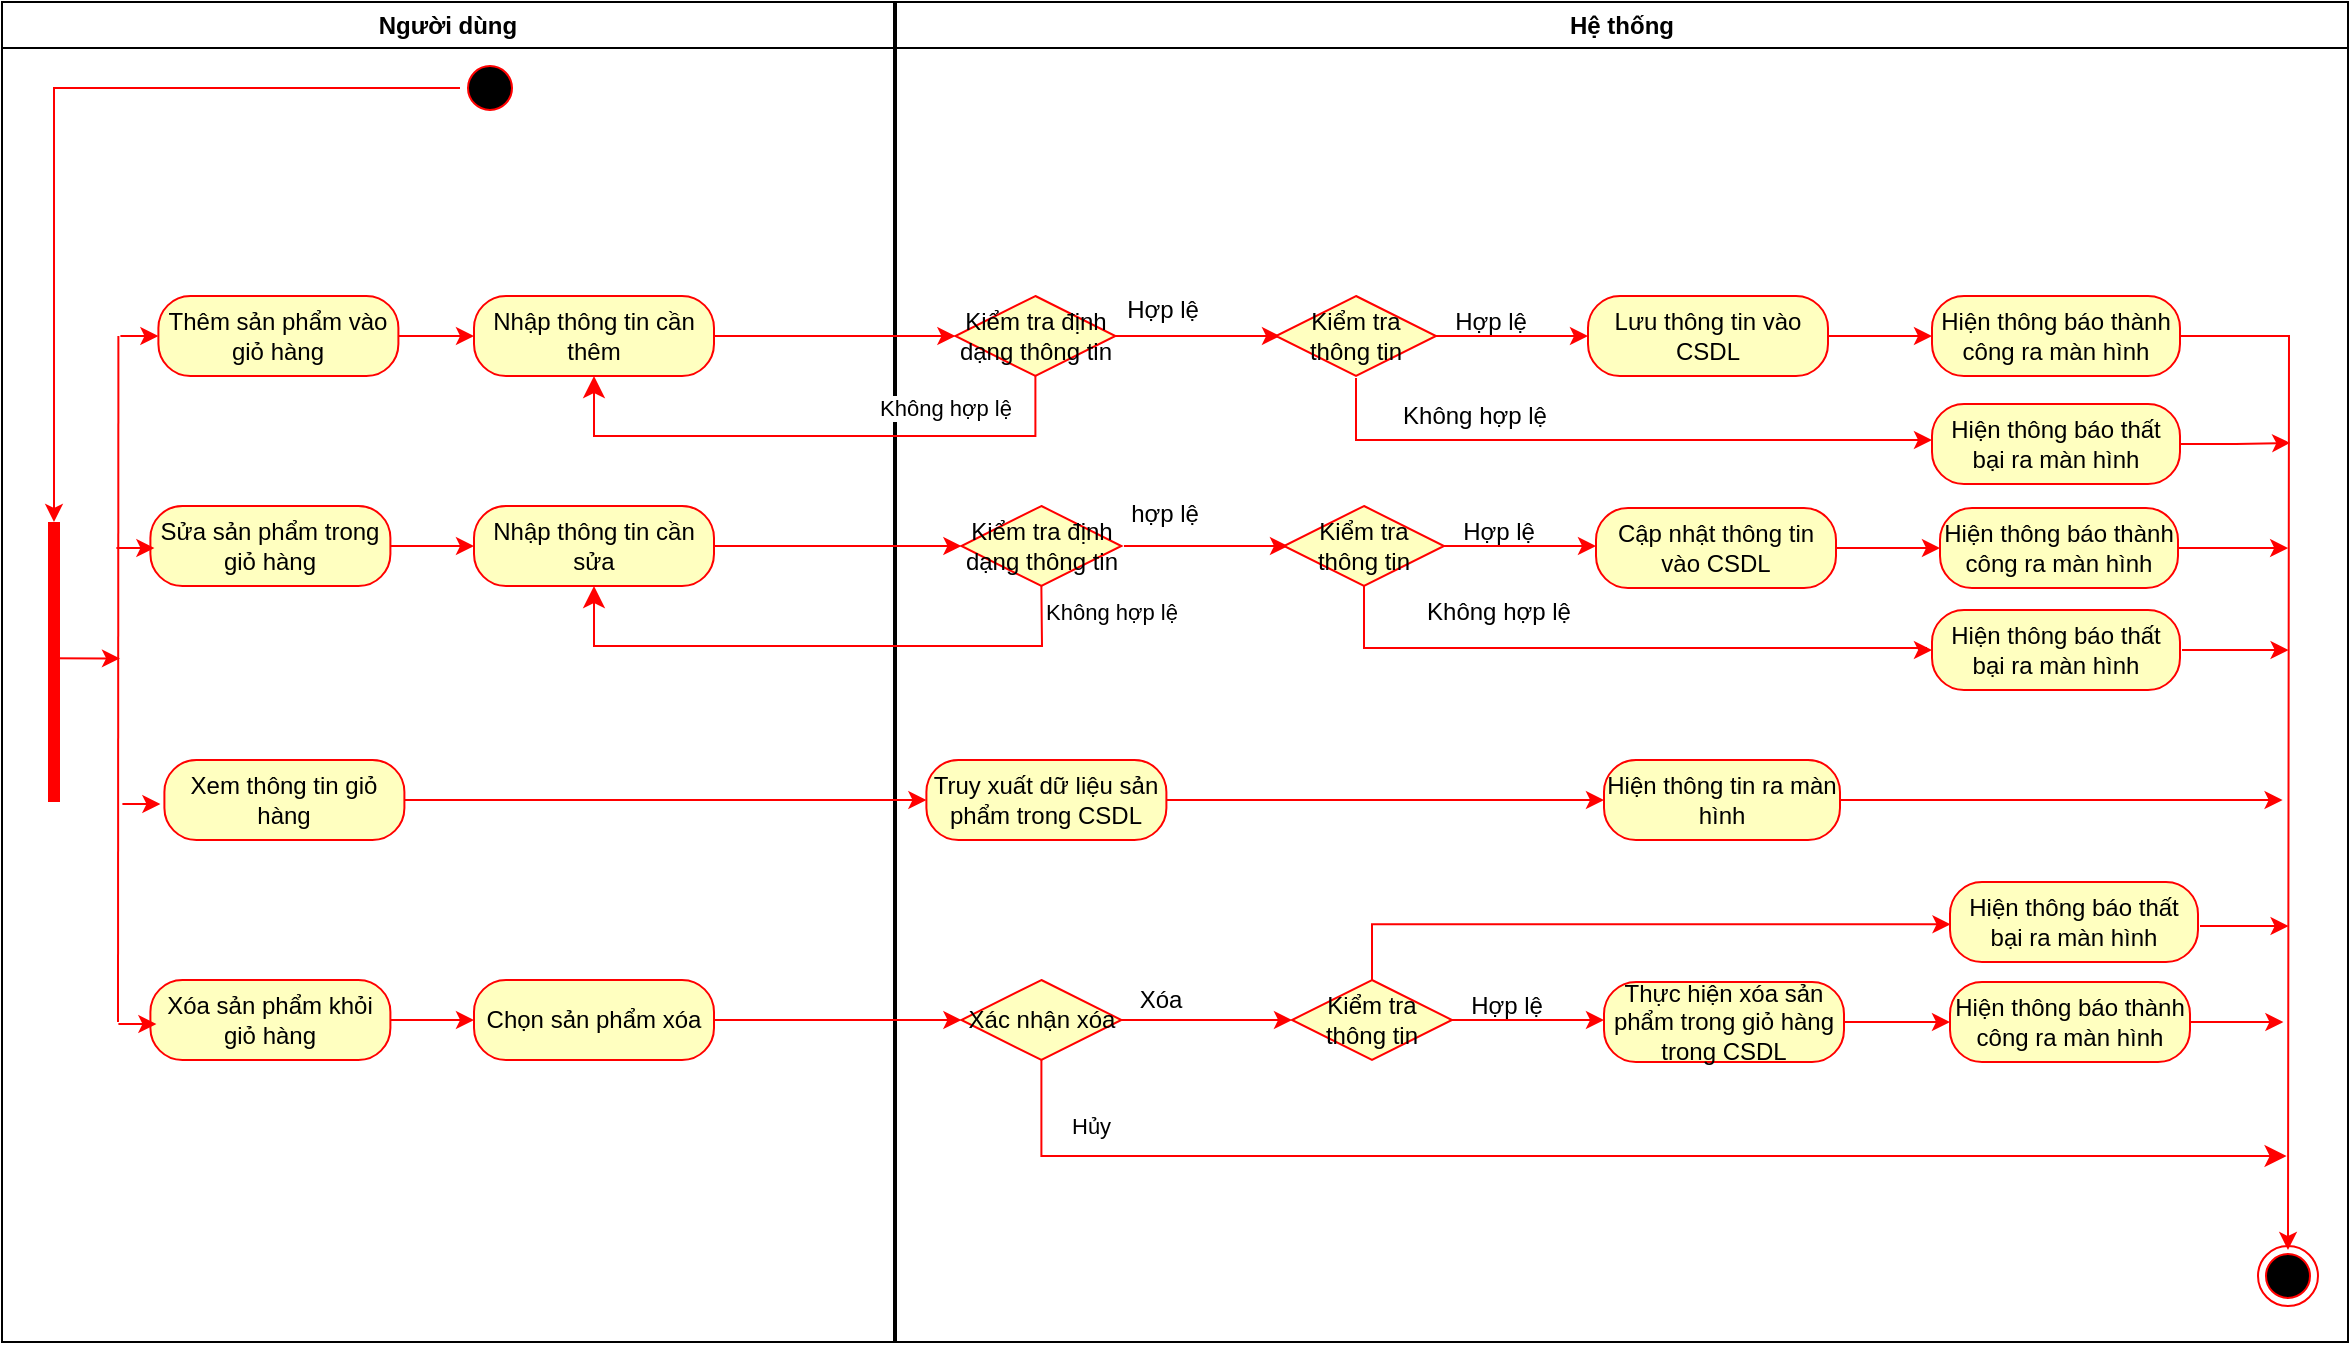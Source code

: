 <mxfile version="22.1.5" type="device">
  <diagram name="Page-1" id="G4Q9j4i7xg-BT46ppruZ">
    <mxGraphModel dx="2435" dy="860" grid="1" gridSize="10" guides="1" tooltips="1" connect="1" arrows="1" fold="1" page="1" pageScale="1" pageWidth="850" pageHeight="1100" math="0" shadow="0">
      <root>
        <mxCell id="0" />
        <mxCell id="1" parent="0" />
        <mxCell id="udKzYGghsLtnRSzkUSSG-156" value="Người dùng" style="swimlane;whiteSpace=wrap;html=1;strokeColor=#000000;" parent="1" vertex="1">
          <mxGeometry x="-105" y="10" width="446" height="670" as="geometry" />
        </mxCell>
        <mxCell id="udKzYGghsLtnRSzkUSSG-158" value="0" style="ellipse;html=1;shape=startState;fillColor=#000000;strokeColor=#FF0000;" parent="udKzYGghsLtnRSzkUSSG-156" vertex="1">
          <mxGeometry x="229" y="28" width="30" height="30" as="geometry" />
        </mxCell>
        <mxCell id="udKzYGghsLtnRSzkUSSG-161" value="" style="edgeStyle=orthogonalEdgeStyle;rounded=0;orthogonalLoop=1;jettySize=auto;html=1;strokeColor=#FF0000;exitX=0;exitY=0.5;exitDx=0;exitDy=0;entryX=0;entryY=0.5;entryDx=0;entryDy=0;entryPerimeter=0;" parent="udKzYGghsLtnRSzkUSSG-156" source="udKzYGghsLtnRSzkUSSG-158" target="udKzYGghsLtnRSzkUSSG-159" edge="1">
          <mxGeometry relative="1" as="geometry">
            <mxPoint x="184" y="103" as="sourcePoint" />
            <mxPoint x="283" y="177" as="targetPoint" />
          </mxGeometry>
        </mxCell>
        <mxCell id="udKzYGghsLtnRSzkUSSG-162" value="Nhập thông tin cần sửa" style="rounded=1;whiteSpace=wrap;html=1;arcSize=40;fontColor=#000000;fillColor=#ffffc0;strokeColor=#FF0000;" parent="udKzYGghsLtnRSzkUSSG-156" vertex="1">
          <mxGeometry x="236" y="252" width="120" height="40" as="geometry" />
        </mxCell>
        <mxCell id="udKzYGghsLtnRSzkUSSG-163" value="Nhập thông tin cần thêm" style="rounded=1;whiteSpace=wrap;html=1;arcSize=40;fontColor=#000000;fillColor=#ffffc0;strokeColor=#FF0000;" parent="udKzYGghsLtnRSzkUSSG-156" vertex="1">
          <mxGeometry x="236" y="147" width="120" height="40" as="geometry" />
        </mxCell>
        <mxCell id="udKzYGghsLtnRSzkUSSG-165" value="Chọn sản phẩm xóa" style="rounded=1;whiteSpace=wrap;html=1;arcSize=40;fontColor=#000000;fillColor=#ffffc0;strokeColor=#FF0000;" parent="udKzYGghsLtnRSzkUSSG-156" vertex="1">
          <mxGeometry x="236" y="489" width="120" height="40" as="geometry" />
        </mxCell>
        <mxCell id="udKzYGghsLtnRSzkUSSG-233" style="edgeStyle=orthogonalEdgeStyle;rounded=0;orthogonalLoop=1;jettySize=auto;html=1;exitX=0.487;exitY=0.767;exitDx=0;exitDy=0;strokeColor=#FF0000;exitPerimeter=0;" parent="udKzYGghsLtnRSzkUSSG-156" source="udKzYGghsLtnRSzkUSSG-159" edge="1">
          <mxGeometry relative="1" as="geometry">
            <mxPoint x="403" y="131.5" as="sourcePoint" />
            <mxPoint x="59" y="328.5" as="targetPoint" />
          </mxGeometry>
        </mxCell>
        <mxCell id="udKzYGghsLtnRSzkUSSG-159" value="" style="shape=line;html=1;strokeWidth=6;strokeColor=#FF0000;direction=south;" parent="udKzYGghsLtnRSzkUSSG-156" vertex="1">
          <mxGeometry x="21" y="260" width="10" height="140" as="geometry" />
        </mxCell>
        <mxCell id="udKzYGghsLtnRSzkUSSG-167" value="Hệ thống" style="swimlane;whiteSpace=wrap;html=1;strokeColor=#000000;" parent="1" vertex="1">
          <mxGeometry x="342" y="10" width="726" height="670" as="geometry">
            <mxRectangle x="420" y="10" width="90" height="30" as="alternateBounds" />
          </mxGeometry>
        </mxCell>
        <mxCell id="udKzYGghsLtnRSzkUSSG-168" value="Hợp lệ" style="text;html=1;align=center;verticalAlign=middle;resizable=0;points=[];autosize=1;strokeColor=none;fillColor=none;" parent="udKzYGghsLtnRSzkUSSG-167" vertex="1">
          <mxGeometry x="105.7" y="141" width="54" height="26" as="geometry" />
        </mxCell>
        <mxCell id="udKzYGghsLtnRSzkUSSG-169" value="Thêm sản phẩm vào giỏ hàng" style="rounded=1;whiteSpace=wrap;html=1;arcSize=40;fontColor=#000000;fillColor=#ffffc0;strokeColor=#FF0000;" parent="udKzYGghsLtnRSzkUSSG-167" vertex="1">
          <mxGeometry x="-368.8" y="147" width="120" height="40" as="geometry" />
        </mxCell>
        <mxCell id="udKzYGghsLtnRSzkUSSG-170" value="Sửa sản phẩm trong giỏ hàng" style="rounded=1;whiteSpace=wrap;html=1;arcSize=40;fontColor=#000000;fillColor=#ffffc0;strokeColor=#FF0000;" parent="udKzYGghsLtnRSzkUSSG-167" vertex="1">
          <mxGeometry x="-372.8" y="252" width="120" height="40" as="geometry" />
        </mxCell>
        <mxCell id="udKzYGghsLtnRSzkUSSG-171" value="Xóa sản phẩm khỏi giỏ hàng" style="rounded=1;whiteSpace=wrap;html=1;arcSize=40;fontColor=#000000;fillColor=#ffffc0;strokeColor=#FF0000;" parent="udKzYGghsLtnRSzkUSSG-167" vertex="1">
          <mxGeometry x="-372.8" y="489" width="120" height="40" as="geometry" />
        </mxCell>
        <mxCell id="udKzYGghsLtnRSzkUSSG-173" value="Xem thông tin giỏ hàng" style="rounded=1;whiteSpace=wrap;html=1;arcSize=40;fontColor=#000000;fillColor=#ffffc0;strokeColor=#FF0000;" parent="udKzYGghsLtnRSzkUSSG-167" vertex="1">
          <mxGeometry x="-365.8" y="379" width="120" height="40" as="geometry" />
        </mxCell>
        <mxCell id="udKzYGghsLtnRSzkUSSG-174" value="" style="endArrow=none;html=1;rounded=0;strokeColor=#FF0000;" parent="udKzYGghsLtnRSzkUSSG-167" edge="1">
          <mxGeometry width="50" height="50" relative="1" as="geometry">
            <mxPoint x="-389" y="510" as="sourcePoint" />
            <mxPoint x="-388.8" y="167" as="targetPoint" />
          </mxGeometry>
        </mxCell>
        <mxCell id="udKzYGghsLtnRSzkUSSG-175" value="Hủy" style="edgeStyle=orthogonalEdgeStyle;html=1;align=left;verticalAlign=top;endArrow=classic;endSize=8;strokeColor=#FF0000;rounded=0;endFill=1;exitX=0.5;exitY=1;exitDx=0;exitDy=0;" parent="udKzYGghsLtnRSzkUSSG-167" source="udKzYGghsLtnRSzkUSSG-197" edge="1">
          <mxGeometry x="-0.94" y="13" relative="1" as="geometry">
            <mxPoint x="695.3" y="577" as="targetPoint" />
            <Array as="points">
              <mxPoint x="73" y="577" />
            </Array>
            <mxPoint x="11.0" y="529" as="sourcePoint" />
            <mxPoint as="offset" />
          </mxGeometry>
        </mxCell>
        <mxCell id="udKzYGghsLtnRSzkUSSG-176" value="" style="edgeStyle=orthogonalEdgeStyle;rounded=0;orthogonalLoop=1;jettySize=auto;html=1;strokeColor=#FF0000;" parent="udKzYGghsLtnRSzkUSSG-167" source="udKzYGghsLtnRSzkUSSG-177" edge="1">
          <mxGeometry relative="1" as="geometry">
            <mxPoint x="192" y="167" as="targetPoint" />
            <Array as="points">
              <mxPoint x="150" y="167" />
            </Array>
          </mxGeometry>
        </mxCell>
        <mxCell id="udKzYGghsLtnRSzkUSSG-177" value="Kiểm tra&amp;nbsp;định dạng thông tin" style="rhombus;whiteSpace=wrap;html=1;fontColor=#000000;fillColor=#ffffc0;strokeColor=#FF0000;" parent="udKzYGghsLtnRSzkUSSG-167" vertex="1">
          <mxGeometry x="29.7" y="147" width="80" height="40" as="geometry" />
        </mxCell>
        <mxCell id="udKzYGghsLtnRSzkUSSG-178" value="" style="edgeStyle=orthogonalEdgeStyle;rounded=0;orthogonalLoop=1;jettySize=auto;html=1;strokeColor=#FF0000;entryX=0;entryY=0.5;entryDx=0;entryDy=0;exitX=1;exitY=0.5;exitDx=0;exitDy=0;" parent="udKzYGghsLtnRSzkUSSG-167" source="udKzYGghsLtnRSzkUSSG-179" target="udKzYGghsLtnRSzkUSSG-204" edge="1">
          <mxGeometry relative="1" as="geometry" />
        </mxCell>
        <mxCell id="udKzYGghsLtnRSzkUSSG-179" value="Lưu thông tin vào CSDL" style="rounded=1;whiteSpace=wrap;html=1;arcSize=40;fontColor=#000000;fillColor=#ffffc0;strokeColor=#FF0000;" parent="udKzYGghsLtnRSzkUSSG-167" vertex="1">
          <mxGeometry x="346" y="147" width="120" height="40" as="geometry" />
        </mxCell>
        <mxCell id="udKzYGghsLtnRSzkUSSG-180" value="" style="edgeStyle=orthogonalEdgeStyle;rounded=0;orthogonalLoop=1;jettySize=auto;html=1;strokeColor=#FF0000;" parent="udKzYGghsLtnRSzkUSSG-167" source="udKzYGghsLtnRSzkUSSG-181" target="udKzYGghsLtnRSzkUSSG-183" edge="1">
          <mxGeometry relative="1" as="geometry" />
        </mxCell>
        <mxCell id="udKzYGghsLtnRSzkUSSG-181" value="Truy xuất dữ liệu sản phẩm trong CSDL" style="rounded=1;whiteSpace=wrap;html=1;arcSize=40;fontColor=#000000;fillColor=#ffffc0;strokeColor=#FF0000;" parent="udKzYGghsLtnRSzkUSSG-167" vertex="1">
          <mxGeometry x="15.2" y="379" width="120" height="40" as="geometry" />
        </mxCell>
        <mxCell id="udKzYGghsLtnRSzkUSSG-182" style="edgeStyle=orthogonalEdgeStyle;rounded=0;orthogonalLoop=1;jettySize=auto;html=1;exitX=1;exitY=0.5;exitDx=0;exitDy=0;strokeColor=#FF0000;" parent="udKzYGghsLtnRSzkUSSG-167" edge="1">
          <mxGeometry relative="1" as="geometry">
            <mxPoint x="693.3" y="399" as="targetPoint" />
            <mxPoint x="410.3" y="399" as="sourcePoint" />
          </mxGeometry>
        </mxCell>
        <mxCell id="udKzYGghsLtnRSzkUSSG-183" value="Hiện thông tin ra màn hình" style="rounded=1;whiteSpace=wrap;html=1;arcSize=40;fontColor=#000000;fillColor=#ffffc0;strokeColor=#FF0000;" parent="udKzYGghsLtnRSzkUSSG-167" vertex="1">
          <mxGeometry x="354" y="379" width="118" height="40" as="geometry" />
        </mxCell>
        <mxCell id="udKzYGghsLtnRSzkUSSG-184" value="" style="ellipse;html=1;shape=endState;fillColor=#000000;strokeColor=#FF0000;" parent="udKzYGghsLtnRSzkUSSG-167" vertex="1">
          <mxGeometry x="681" y="622" width="30" height="30" as="geometry" />
        </mxCell>
        <mxCell id="udKzYGghsLtnRSzkUSSG-185" value="" style="edgeStyle=orthogonalEdgeStyle;rounded=0;orthogonalLoop=1;jettySize=auto;html=1;strokeColor=#FF0000;" parent="udKzYGghsLtnRSzkUSSG-167" source="udKzYGghsLtnRSzkUSSG-186" target="udKzYGghsLtnRSzkUSSG-188" edge="1">
          <mxGeometry relative="1" as="geometry" />
        </mxCell>
        <mxCell id="udKzYGghsLtnRSzkUSSG-186" value="Cập nhật thông tin vào CSDL" style="rounded=1;whiteSpace=wrap;html=1;arcSize=40;fontColor=#000000;fillColor=#ffffc0;strokeColor=#FF0000;" parent="udKzYGghsLtnRSzkUSSG-167" vertex="1">
          <mxGeometry x="350" y="253" width="120" height="40" as="geometry" />
        </mxCell>
        <mxCell id="udKzYGghsLtnRSzkUSSG-187" style="edgeStyle=orthogonalEdgeStyle;rounded=0;orthogonalLoop=1;jettySize=auto;html=1;exitX=1;exitY=0.5;exitDx=0;exitDy=0;strokeColor=#FF0000;" parent="udKzYGghsLtnRSzkUSSG-167" source="udKzYGghsLtnRSzkUSSG-188" edge="1">
          <mxGeometry relative="1" as="geometry">
            <mxPoint x="696.1" y="273" as="targetPoint" />
            <mxPoint x="579.3" y="273" as="sourcePoint" />
          </mxGeometry>
        </mxCell>
        <mxCell id="udKzYGghsLtnRSzkUSSG-188" value="Hiện thông báo thành công ra màn hình" style="rounded=1;whiteSpace=wrap;html=1;arcSize=40;fontColor=#000000;fillColor=#ffffc0;strokeColor=#FF0000;" parent="udKzYGghsLtnRSzkUSSG-167" vertex="1">
          <mxGeometry x="522" y="253" width="119" height="40" as="geometry" />
        </mxCell>
        <mxCell id="udKzYGghsLtnRSzkUSSG-189" style="edgeStyle=orthogonalEdgeStyle;rounded=0;orthogonalLoop=1;jettySize=auto;html=1;exitX=1;exitY=0.5;exitDx=0;exitDy=0;strokeColor=#FF0000;" parent="udKzYGghsLtnRSzkUSSG-167" edge="1">
          <mxGeometry relative="1" as="geometry">
            <mxPoint x="693.7" y="510" as="targetPoint" />
            <mxPoint x="585.3" y="510" as="sourcePoint" />
          </mxGeometry>
        </mxCell>
        <mxCell id="udKzYGghsLtnRSzkUSSG-190" value="Hiện thông báo thành công ra màn hình" style="rounded=1;whiteSpace=wrap;html=1;arcSize=40;fontColor=#000000;fillColor=#ffffc0;strokeColor=#FF0000;" parent="udKzYGghsLtnRSzkUSSG-167" vertex="1">
          <mxGeometry x="527" y="490" width="120" height="40" as="geometry" />
        </mxCell>
        <mxCell id="udKzYGghsLtnRSzkUSSG-191" value="" style="edgeStyle=orthogonalEdgeStyle;rounded=0;orthogonalLoop=1;jettySize=auto;html=1;strokeColor=#FF0000;" parent="udKzYGghsLtnRSzkUSSG-167" source="udKzYGghsLtnRSzkUSSG-192" target="udKzYGghsLtnRSzkUSSG-190" edge="1">
          <mxGeometry relative="1" as="geometry" />
        </mxCell>
        <mxCell id="udKzYGghsLtnRSzkUSSG-192" value="Thực hiện xóa sản phẩm trong giỏ hàng trong CSDL" style="rounded=1;whiteSpace=wrap;html=1;arcSize=40;fontColor=#000000;fillColor=#ffffc0;strokeColor=#FF0000;" parent="udKzYGghsLtnRSzkUSSG-167" vertex="1">
          <mxGeometry x="354" y="490" width="120" height="40" as="geometry" />
        </mxCell>
        <mxCell id="udKzYGghsLtnRSzkUSSG-195" value="Kiểm tra&amp;nbsp;định dạng thông tin" style="rhombus;whiteSpace=wrap;html=1;fontColor=#000000;fillColor=#ffffc0;strokeColor=#FF0000;" parent="udKzYGghsLtnRSzkUSSG-167" vertex="1">
          <mxGeometry x="32.7" y="252" width="80" height="40" as="geometry" />
        </mxCell>
        <mxCell id="udKzYGghsLtnRSzkUSSG-196" value="" style="edgeStyle=orthogonalEdgeStyle;rounded=0;orthogonalLoop=1;jettySize=auto;html=1;strokeColor=#FF0000;entryX=0;entryY=0.5;entryDx=0;entryDy=0;" parent="udKzYGghsLtnRSzkUSSG-167" source="udKzYGghsLtnRSzkUSSG-197" target="udKzYGghsLtnRSzkUSSG-220" edge="1">
          <mxGeometry relative="1" as="geometry" />
        </mxCell>
        <mxCell id="udKzYGghsLtnRSzkUSSG-197" value="Xác nhận xóa" style="rhombus;whiteSpace=wrap;html=1;fontColor=#000000;fillColor=#ffffc0;strokeColor=#FF0000;" parent="udKzYGghsLtnRSzkUSSG-167" vertex="1">
          <mxGeometry x="32.7" y="489" width="80" height="40" as="geometry" />
        </mxCell>
        <mxCell id="udKzYGghsLtnRSzkUSSG-198" value="Xóa" style="text;html=1;align=center;verticalAlign=middle;resizable=0;points=[];autosize=1;strokeColor=none;fillColor=none;" parent="udKzYGghsLtnRSzkUSSG-167" vertex="1">
          <mxGeometry x="112.7" y="486" width="39" height="26" as="geometry" />
        </mxCell>
        <mxCell id="udKzYGghsLtnRSzkUSSG-203" style="edgeStyle=orthogonalEdgeStyle;rounded=0;orthogonalLoop=1;jettySize=auto;html=1;exitX=1;exitY=0.5;exitDx=0;exitDy=0;strokeColor=#FF0000;" parent="udKzYGghsLtnRSzkUSSG-167" source="udKzYGghsLtnRSzkUSSG-204" edge="1">
          <mxGeometry relative="1" as="geometry">
            <mxPoint x="580.3" y="167.0" as="sourcePoint" />
            <mxPoint x="696" y="624" as="targetPoint" />
          </mxGeometry>
        </mxCell>
        <mxCell id="udKzYGghsLtnRSzkUSSG-204" value="Hiện thông báo thành công ra màn hình" style="rounded=1;whiteSpace=wrap;html=1;arcSize=40;fontColor=#000000;fillColor=#ffffc0;strokeColor=#FF0000;" parent="udKzYGghsLtnRSzkUSSG-167" vertex="1">
          <mxGeometry x="518" y="147" width="124" height="40" as="geometry" />
        </mxCell>
        <mxCell id="udKzYGghsLtnRSzkUSSG-206" value="" style="endArrow=none;html=1;rounded=0;strokeColor=#FF0000;" parent="udKzYGghsLtnRSzkUSSG-167" edge="1">
          <mxGeometry width="50" height="50" relative="1" as="geometry">
            <mxPoint x="-388" y="401" as="sourcePoint" />
            <mxPoint x="-387.8" y="401" as="targetPoint" />
          </mxGeometry>
        </mxCell>
        <mxCell id="udKzYGghsLtnRSzkUSSG-207" value="" style="endArrow=classic;html=1;rounded=0;entryX=0;entryY=0.5;entryDx=0;entryDy=0;strokeColor=#FF0000;" parent="udKzYGghsLtnRSzkUSSG-167" target="udKzYGghsLtnRSzkUSSG-169" edge="1">
          <mxGeometry width="50" height="50" relative="1" as="geometry">
            <mxPoint x="-387.8" y="167" as="sourcePoint" />
            <mxPoint x="-71.8" y="357" as="targetPoint" />
          </mxGeometry>
        </mxCell>
        <mxCell id="udKzYGghsLtnRSzkUSSG-208" value="" style="endArrow=classic;html=1;rounded=0;entryX=0;entryY=0.5;entryDx=0;entryDy=0;strokeColor=#FF0000;" parent="udKzYGghsLtnRSzkUSSG-167" edge="1">
          <mxGeometry width="50" height="50" relative="1" as="geometry">
            <mxPoint x="-389.8" y="273" as="sourcePoint" />
            <mxPoint x="-370.8" y="273" as="targetPoint" />
          </mxGeometry>
        </mxCell>
        <mxCell id="udKzYGghsLtnRSzkUSSG-209" value="" style="endArrow=classic;html=1;rounded=0;entryX=0;entryY=0.5;entryDx=0;entryDy=0;strokeColor=#FF0000;" parent="udKzYGghsLtnRSzkUSSG-167" edge="1">
          <mxGeometry width="50" height="50" relative="1" as="geometry">
            <mxPoint x="-386.8" y="401" as="sourcePoint" />
            <mxPoint x="-367.8" y="401" as="targetPoint" />
          </mxGeometry>
        </mxCell>
        <mxCell id="udKzYGghsLtnRSzkUSSG-210" value="" style="endArrow=classic;html=1;rounded=0;entryX=0;entryY=0.5;entryDx=0;entryDy=0;strokeColor=#FF0000;" parent="udKzYGghsLtnRSzkUSSG-167" edge="1">
          <mxGeometry width="50" height="50" relative="1" as="geometry">
            <mxPoint x="-388.8" y="511" as="sourcePoint" />
            <mxPoint x="-369.8" y="511" as="targetPoint" />
          </mxGeometry>
        </mxCell>
        <mxCell id="udKzYGghsLtnRSzkUSSG-212" value="hợp lệ" style="text;html=1;align=center;verticalAlign=middle;resizable=0;points=[];autosize=1;strokeColor=none;fillColor=none;" parent="udKzYGghsLtnRSzkUSSG-167" vertex="1">
          <mxGeometry x="108.2" y="243" width="52" height="26" as="geometry" />
        </mxCell>
        <mxCell id="udKzYGghsLtnRSzkUSSG-213" value="Kiểm tra thông tin" style="rhombus;whiteSpace=wrap;html=1;fontColor=#000000;fillColor=#ffffc0;strokeColor=#FF0000;" parent="udKzYGghsLtnRSzkUSSG-167" vertex="1">
          <mxGeometry x="190" y="147" width="80" height="40" as="geometry" />
        </mxCell>
        <mxCell id="udKzYGghsLtnRSzkUSSG-214" value="" style="edgeStyle=orthogonalEdgeStyle;rounded=0;orthogonalLoop=1;jettySize=auto;html=1;strokeColor=#FF0000;exitX=1;exitY=0.5;exitDx=0;exitDy=0;entryX=0;entryY=0.5;entryDx=0;entryDy=0;" parent="udKzYGghsLtnRSzkUSSG-167" source="udKzYGghsLtnRSzkUSSG-213" target="udKzYGghsLtnRSzkUSSG-179" edge="1">
          <mxGeometry relative="1" as="geometry">
            <mxPoint x="268" y="166.41" as="sourcePoint" />
            <mxPoint x="350" y="166.41" as="targetPoint" />
            <Array as="points">
              <mxPoint x="308" y="167" />
            </Array>
          </mxGeometry>
        </mxCell>
        <mxCell id="udKzYGghsLtnRSzkUSSG-215" value="Hợp lệ" style="text;html=1;align=center;verticalAlign=middle;resizable=0;points=[];autosize=1;strokeColor=none;fillColor=none;" parent="udKzYGghsLtnRSzkUSSG-167" vertex="1">
          <mxGeometry x="270" y="147" width="54" height="26" as="geometry" />
        </mxCell>
        <mxCell id="udKzYGghsLtnRSzkUSSG-216" value="" style="edgeStyle=orthogonalEdgeStyle;rounded=0;orthogonalLoop=1;jettySize=auto;html=1;strokeColor=#FF0000;" parent="udKzYGghsLtnRSzkUSSG-167" edge="1">
          <mxGeometry relative="1" as="geometry">
            <mxPoint x="114" y="272" as="sourcePoint" />
            <mxPoint x="196" y="272" as="targetPoint" />
            <Array as="points">
              <mxPoint x="154" y="272" />
            </Array>
          </mxGeometry>
        </mxCell>
        <mxCell id="udKzYGghsLtnRSzkUSSG-217" value="Hợp lệ" style="text;html=1;align=center;verticalAlign=middle;resizable=0;points=[];autosize=1;strokeColor=none;fillColor=none;" parent="udKzYGghsLtnRSzkUSSG-167" vertex="1">
          <mxGeometry x="274" y="252" width="54" height="26" as="geometry" />
        </mxCell>
        <mxCell id="udKzYGghsLtnRSzkUSSG-218" value="Kiểm tra thông tin" style="rhombus;whiteSpace=wrap;html=1;fontColor=#000000;fillColor=#ffffc0;strokeColor=#FF0000;" parent="udKzYGghsLtnRSzkUSSG-167" vertex="1">
          <mxGeometry x="194" y="252" width="80" height="40" as="geometry" />
        </mxCell>
        <mxCell id="udKzYGghsLtnRSzkUSSG-219" value="" style="edgeStyle=orthogonalEdgeStyle;rounded=0;orthogonalLoop=1;jettySize=auto;html=1;strokeColor=#FF0000;exitX=1;exitY=0.5;exitDx=0;exitDy=0;entryX=0;entryY=0.5;entryDx=0;entryDy=0;" parent="udKzYGghsLtnRSzkUSSG-167" source="udKzYGghsLtnRSzkUSSG-218" edge="1">
          <mxGeometry relative="1" as="geometry">
            <mxPoint x="272" y="271.41" as="sourcePoint" />
            <mxPoint x="350" y="272" as="targetPoint" />
            <Array as="points">
              <mxPoint x="312" y="272" />
            </Array>
          </mxGeometry>
        </mxCell>
        <mxCell id="udKzYGghsLtnRSzkUSSG-220" value="Kiểm tra thông tin" style="rhombus;whiteSpace=wrap;html=1;fontColor=#000000;fillColor=#ffffc0;strokeColor=#FF0000;" parent="udKzYGghsLtnRSzkUSSG-167" vertex="1">
          <mxGeometry x="198" y="489" width="80" height="40" as="geometry" />
        </mxCell>
        <mxCell id="udKzYGghsLtnRSzkUSSG-221" value="Hợp lệ" style="text;html=1;align=center;verticalAlign=middle;resizable=0;points=[];autosize=1;strokeColor=none;fillColor=none;" parent="udKzYGghsLtnRSzkUSSG-167" vertex="1">
          <mxGeometry x="278" y="489" width="54" height="26" as="geometry" />
        </mxCell>
        <mxCell id="udKzYGghsLtnRSzkUSSG-222" value="" style="edgeStyle=orthogonalEdgeStyle;rounded=0;orthogonalLoop=1;jettySize=auto;html=1;strokeColor=#FF0000;exitX=1;exitY=0.5;exitDx=0;exitDy=0;entryX=0;entryY=0.5;entryDx=0;entryDy=0;" parent="udKzYGghsLtnRSzkUSSG-167" source="udKzYGghsLtnRSzkUSSG-220" edge="1">
          <mxGeometry relative="1" as="geometry">
            <mxPoint x="276" y="508.41" as="sourcePoint" />
            <mxPoint x="354" y="509" as="targetPoint" />
            <Array as="points">
              <mxPoint x="316" y="509" />
            </Array>
          </mxGeometry>
        </mxCell>
        <mxCell id="udKzYGghsLtnRSzkUSSG-223" value="Hiện thông báo thất bại ra màn hình" style="rounded=1;whiteSpace=wrap;html=1;arcSize=40;fontColor=#000000;fillColor=#ffffc0;strokeColor=#FF0000;" parent="udKzYGghsLtnRSzkUSSG-167" vertex="1">
          <mxGeometry x="518" y="201" width="124" height="40" as="geometry" />
        </mxCell>
        <mxCell id="udKzYGghsLtnRSzkUSSG-224" value="Không hợp lệ" style="text;html=1;align=center;verticalAlign=middle;resizable=0;points=[];autosize=1;strokeColor=none;fillColor=none;" parent="udKzYGghsLtnRSzkUSSG-167" vertex="1">
          <mxGeometry x="244" y="194" width="90" height="26" as="geometry" />
        </mxCell>
        <mxCell id="udKzYGghsLtnRSzkUSSG-225" value="Không hợp lệ" style="text;html=1;align=center;verticalAlign=middle;resizable=0;points=[];autosize=1;strokeColor=none;fillColor=none;" parent="udKzYGghsLtnRSzkUSSG-167" vertex="1">
          <mxGeometry x="256" y="292" width="90" height="26" as="geometry" />
        </mxCell>
        <mxCell id="udKzYGghsLtnRSzkUSSG-226" value="" style="edgeStyle=orthogonalEdgeStyle;rounded=0;orthogonalLoop=1;jettySize=auto;html=1;strokeColor=#FF0000;exitX=0.5;exitY=1;exitDx=0;exitDy=0;entryX=0;entryY=0.5;entryDx=0;entryDy=0;" parent="udKzYGghsLtnRSzkUSSG-167" source="udKzYGghsLtnRSzkUSSG-218" target="udKzYGghsLtnRSzkUSSG-227" edge="1">
          <mxGeometry relative="1" as="geometry">
            <mxPoint x="233" y="293" as="sourcePoint" />
            <mxPoint x="515" y="317" as="targetPoint" />
            <Array as="points">
              <mxPoint x="234" y="323" />
              <mxPoint x="515" y="323" />
              <mxPoint x="515" y="324" />
            </Array>
          </mxGeometry>
        </mxCell>
        <mxCell id="udKzYGghsLtnRSzkUSSG-227" value="Hiện thông báo thất bại ra màn hình" style="rounded=1;whiteSpace=wrap;html=1;arcSize=40;fontColor=#000000;fillColor=#ffffc0;strokeColor=#FF0000;" parent="udKzYGghsLtnRSzkUSSG-167" vertex="1">
          <mxGeometry x="518" y="304" width="124" height="40" as="geometry" />
        </mxCell>
        <mxCell id="udKzYGghsLtnRSzkUSSG-228" style="edgeStyle=orthogonalEdgeStyle;rounded=0;orthogonalLoop=1;jettySize=auto;html=1;strokeColor=#FF0000;exitX=1;exitY=0.5;exitDx=0;exitDy=0;" parent="udKzYGghsLtnRSzkUSSG-167" source="udKzYGghsLtnRSzkUSSG-223" edge="1">
          <mxGeometry relative="1" as="geometry">
            <mxPoint x="697.1" y="220.44" as="targetPoint" />
            <mxPoint x="644" y="220" as="sourcePoint" />
            <Array as="points">
              <mxPoint x="670" y="221" />
            </Array>
          </mxGeometry>
        </mxCell>
        <mxCell id="udKzYGghsLtnRSzkUSSG-229" style="edgeStyle=orthogonalEdgeStyle;rounded=0;orthogonalLoop=1;jettySize=auto;html=1;strokeColor=#FF0000;" parent="udKzYGghsLtnRSzkUSSG-167" edge="1">
          <mxGeometry relative="1" as="geometry">
            <mxPoint x="696.3" y="324" as="targetPoint" />
            <mxPoint x="643" y="324" as="sourcePoint" />
          </mxGeometry>
        </mxCell>
        <mxCell id="udKzYGghsLtnRSzkUSSG-230" value="" style="edgeStyle=orthogonalEdgeStyle;rounded=0;orthogonalLoop=1;jettySize=auto;html=1;strokeColor=#FF0000;exitX=0.5;exitY=0;exitDx=0;exitDy=0;entryX=0.002;entryY=0.528;entryDx=0;entryDy=0;entryPerimeter=0;" parent="udKzYGghsLtnRSzkUSSG-167" source="udKzYGghsLtnRSzkUSSG-220" target="udKzYGghsLtnRSzkUSSG-231" edge="1">
          <mxGeometry relative="1" as="geometry">
            <mxPoint x="244" y="302" as="sourcePoint" />
            <mxPoint x="532" y="333" as="targetPoint" />
            <Array as="points">
              <mxPoint x="238" y="461" />
            </Array>
          </mxGeometry>
        </mxCell>
        <mxCell id="udKzYGghsLtnRSzkUSSG-231" value="Hiện thông báo thất bại ra màn hình" style="rounded=1;whiteSpace=wrap;html=1;arcSize=40;fontColor=#000000;fillColor=#ffffc0;strokeColor=#FF0000;" parent="udKzYGghsLtnRSzkUSSG-167" vertex="1">
          <mxGeometry x="527" y="440" width="124" height="40" as="geometry" />
        </mxCell>
        <mxCell id="udKzYGghsLtnRSzkUSSG-232" style="edgeStyle=orthogonalEdgeStyle;rounded=0;orthogonalLoop=1;jettySize=auto;html=1;strokeColor=#FF0000;" parent="udKzYGghsLtnRSzkUSSG-167" edge="1">
          <mxGeometry relative="1" as="geometry">
            <mxPoint x="696.3" y="462" as="targetPoint" />
            <mxPoint x="652" y="462" as="sourcePoint" />
          </mxGeometry>
        </mxCell>
        <mxCell id="udKzYGghsLtnRSzkUSSG-238" value="" style="edgeStyle=orthogonalEdgeStyle;rounded=0;orthogonalLoop=1;jettySize=auto;html=1;strokeColor=#FF0000;entryX=0;entryY=0.5;entryDx=0;entryDy=0;" parent="udKzYGghsLtnRSzkUSSG-167" source="udKzYGghsLtnRSzkUSSG-173" target="udKzYGghsLtnRSzkUSSG-181" edge="1">
          <mxGeometry relative="1" as="geometry">
            <mxPoint x="-211" y="399.053" as="targetPoint" />
          </mxGeometry>
        </mxCell>
        <mxCell id="udKzYGghsLtnRSzkUSSG-234" value="" style="edgeStyle=orthogonalEdgeStyle;rounded=0;orthogonalLoop=1;jettySize=auto;html=1;strokeColor=#FF0000;" parent="1" source="udKzYGghsLtnRSzkUSSG-170" target="udKzYGghsLtnRSzkUSSG-162" edge="1">
          <mxGeometry relative="1" as="geometry" />
        </mxCell>
        <mxCell id="udKzYGghsLtnRSzkUSSG-235" style="edgeStyle=orthogonalEdgeStyle;rounded=0;orthogonalLoop=1;jettySize=auto;html=1;exitX=1;exitY=0.5;exitDx=0;exitDy=0;entryX=0;entryY=0.5;entryDx=0;entryDy=0;strokeColor=#FF0000;" parent="1" source="udKzYGghsLtnRSzkUSSG-162" target="udKzYGghsLtnRSzkUSSG-195" edge="1">
          <mxGeometry relative="1" as="geometry">
            <mxPoint x="468.2" y="274" as="targetPoint" />
          </mxGeometry>
        </mxCell>
        <mxCell id="udKzYGghsLtnRSzkUSSG-236" value="" style="edgeStyle=orthogonalEdgeStyle;rounded=0;orthogonalLoop=1;jettySize=auto;html=1;strokeColor=#FF0000;" parent="1" source="udKzYGghsLtnRSzkUSSG-169" target="udKzYGghsLtnRSzkUSSG-163" edge="1">
          <mxGeometry relative="1" as="geometry" />
        </mxCell>
        <mxCell id="udKzYGghsLtnRSzkUSSG-237" style="edgeStyle=orthogonalEdgeStyle;rounded=0;orthogonalLoop=1;jettySize=auto;html=1;exitX=1;exitY=0.5;exitDx=0;exitDy=0;entryX=0;entryY=0.5;entryDx=0;entryDy=0;strokeColor=#FF0000;" parent="1" source="udKzYGghsLtnRSzkUSSG-163" target="udKzYGghsLtnRSzkUSSG-177" edge="1">
          <mxGeometry relative="1" as="geometry" />
        </mxCell>
        <mxCell id="udKzYGghsLtnRSzkUSSG-240" value="" style="edgeStyle=orthogonalEdgeStyle;rounded=0;orthogonalLoop=1;jettySize=auto;html=1;strokeColor=#FF0000;" parent="1" source="udKzYGghsLtnRSzkUSSG-171" target="udKzYGghsLtnRSzkUSSG-165" edge="1">
          <mxGeometry relative="1" as="geometry" />
        </mxCell>
        <mxCell id="udKzYGghsLtnRSzkUSSG-241" style="edgeStyle=orthogonalEdgeStyle;rounded=0;orthogonalLoop=1;jettySize=auto;html=1;exitX=1;exitY=0.5;exitDx=0;exitDy=0;entryX=0;entryY=0.5;entryDx=0;entryDy=0;strokeColor=#FF0000;" parent="1" source="udKzYGghsLtnRSzkUSSG-165" target="udKzYGghsLtnRSzkUSSG-197" edge="1">
          <mxGeometry relative="1" as="geometry" />
        </mxCell>
        <mxCell id="udKzYGghsLtnRSzkUSSG-244" value="" style="edgeStyle=orthogonalEdgeStyle;rounded=0;orthogonalLoop=1;jettySize=auto;html=1;strokeColor=#FF0000;" parent="1" target="udKzYGghsLtnRSzkUSSG-223" edge="1">
          <mxGeometry relative="1" as="geometry">
            <mxPoint x="572" y="198" as="sourcePoint" />
            <mxPoint x="856" y="236" as="targetPoint" />
            <Array as="points">
              <mxPoint x="572" y="229" />
            </Array>
          </mxGeometry>
        </mxCell>
        <mxCell id="udKzYGghsLtnRSzkUSSG-245" value="Không hợp lệ" style="edgeStyle=orthogonalEdgeStyle;html=1;align=left;verticalAlign=top;endArrow=classic;endSize=8;strokeColor=#FF0000;rounded=0;entryX=0.5;entryY=1;entryDx=0;entryDy=0;endFill=1;exitX=0.5;exitY=1;exitDx=0;exitDy=0;" parent="1" source="udKzYGghsLtnRSzkUSSG-177" target="udKzYGghsLtnRSzkUSSG-163" edge="1">
          <mxGeometry x="-0.219" y="-27" relative="1" as="geometry">
            <mxPoint x="232.2" y="197" as="targetPoint" />
            <Array as="points">
              <mxPoint x="412" y="227" />
              <mxPoint x="191" y="227" />
            </Array>
            <mxPoint x="307.2" y="171" as="sourcePoint" />
            <mxPoint as="offset" />
          </mxGeometry>
        </mxCell>
        <mxCell id="udKzYGghsLtnRSzkUSSG-246" value="Không hợp lệ" style="edgeStyle=orthogonalEdgeStyle;html=1;align=left;verticalAlign=top;endArrow=classic;endSize=8;strokeColor=#FF0000;rounded=0;endFill=1;exitX=0.5;exitY=1;exitDx=0;exitDy=0;entryX=0.5;entryY=1;entryDx=0;entryDy=0;" parent="1" source="udKzYGghsLtnRSzkUSSG-195" target="udKzYGghsLtnRSzkUSSG-162" edge="1">
          <mxGeometry x="-1" relative="1" as="geometry">
            <mxPoint x="235.2" y="302" as="targetPoint" />
            <Array as="points">
              <mxPoint x="415" y="304" />
              <mxPoint x="415" y="304" />
              <mxPoint x="415" y="332" />
              <mxPoint x="191" y="332" />
            </Array>
            <mxPoint x="263.7" y="290" as="sourcePoint" />
          </mxGeometry>
        </mxCell>
      </root>
    </mxGraphModel>
  </diagram>
</mxfile>
